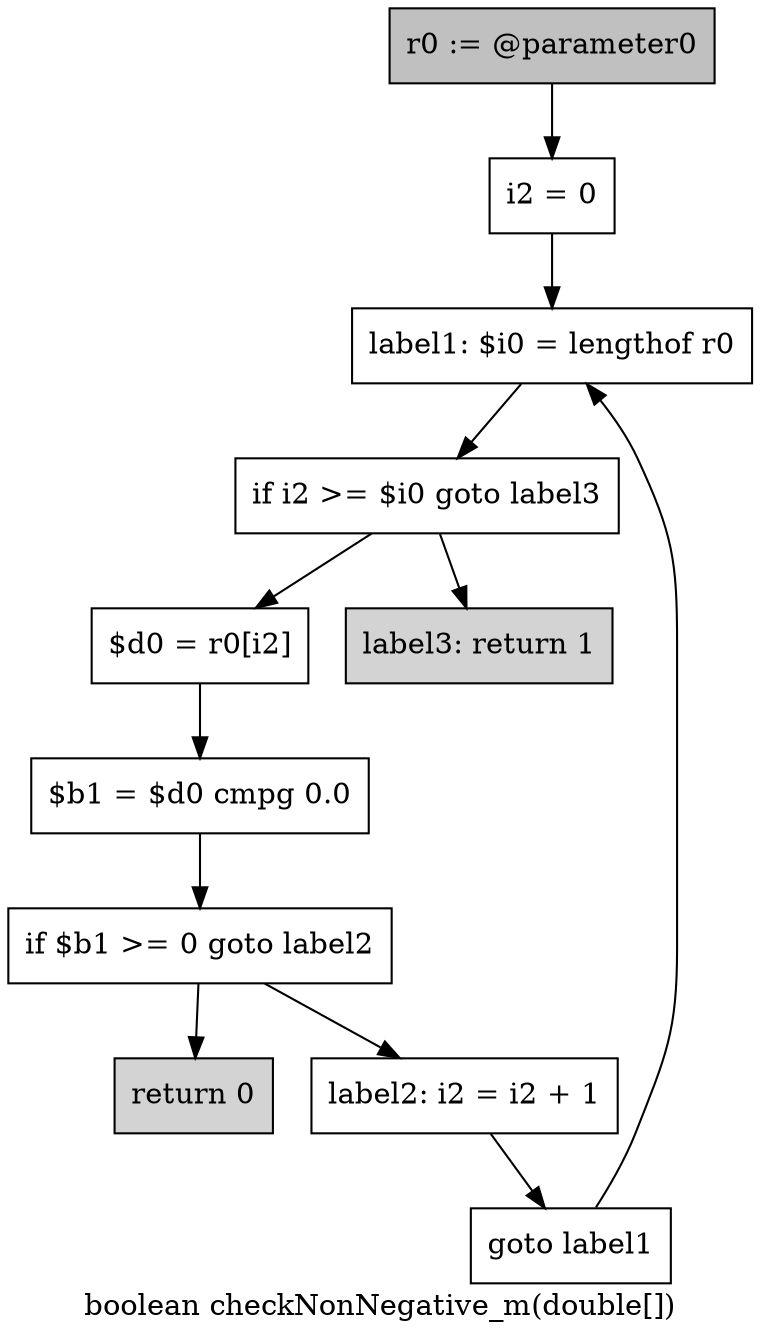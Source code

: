 digraph "boolean checkNonNegative_m(double[])" {
    label="boolean checkNonNegative_m(double[])";
    node [shape=box];
    "0" [style=filled,fillcolor=gray,label="r0 := @parameter0",];
    "1" [label="i2 = 0",];
    "0"->"1";
    "2" [label="label1: $i0 = lengthof r0",];
    "1"->"2";
    "3" [label="if i2 >= $i0 goto label3",];
    "2"->"3";
    "4" [label="$d0 = r0[i2]",];
    "3"->"4";
    "10" [style=filled,fillcolor=lightgray,label="label3: return 1",];
    "3"->"10";
    "5" [label="$b1 = $d0 cmpg 0.0",];
    "4"->"5";
    "6" [label="if $b1 >= 0 goto label2",];
    "5"->"6";
    "7" [style=filled,fillcolor=lightgray,label="return 0",];
    "6"->"7";
    "8" [label="label2: i2 = i2 + 1",];
    "6"->"8";
    "9" [label="goto label1",];
    "8"->"9";
    "9"->"2";
}
